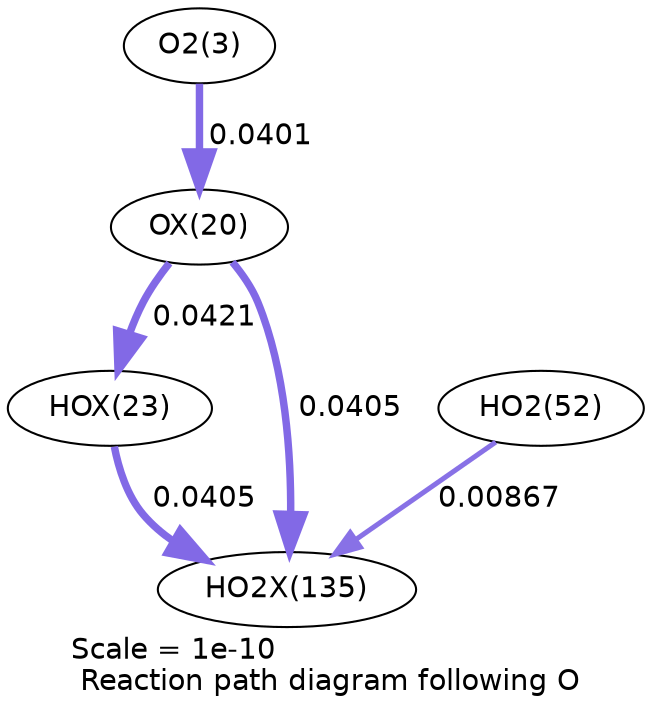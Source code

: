 digraph reaction_paths {
center=1;
s5 -> s26[fontname="Helvetica", penwidth=3.57, arrowsize=1.79, color="0.7, 0.54, 0.9"
, label=" 0.0401"];
s26 -> s29[fontname="Helvetica", penwidth=3.61, arrowsize=1.8, color="0.7, 0.542, 0.9"
, label=" 0.0421"];
s26 -> s39[fontname="Helvetica", penwidth=3.58, arrowsize=1.79, color="0.7, 0.541, 0.9"
, label=" 0.0405"];
s29 -> s39[fontname="Helvetica", penwidth=3.58, arrowsize=1.79, color="0.7, 0.541, 0.9"
, label=" 0.0405"];
s21 -> s39[fontname="Helvetica", penwidth=2.42, arrowsize=1.21, color="0.7, 0.509, 0.9"
, label=" 0.00867"];
s5 [ fontname="Helvetica", label="O2(3)"];
s21 [ fontname="Helvetica", label="HO2(52)"];
s26 [ fontname="Helvetica", label="OX(20)"];
s29 [ fontname="Helvetica", label="HOX(23)"];
s39 [ fontname="Helvetica", label="HO2X(135)"];
 label = "Scale = 1e-10\l Reaction path diagram following O";
 fontname = "Helvetica";
}

